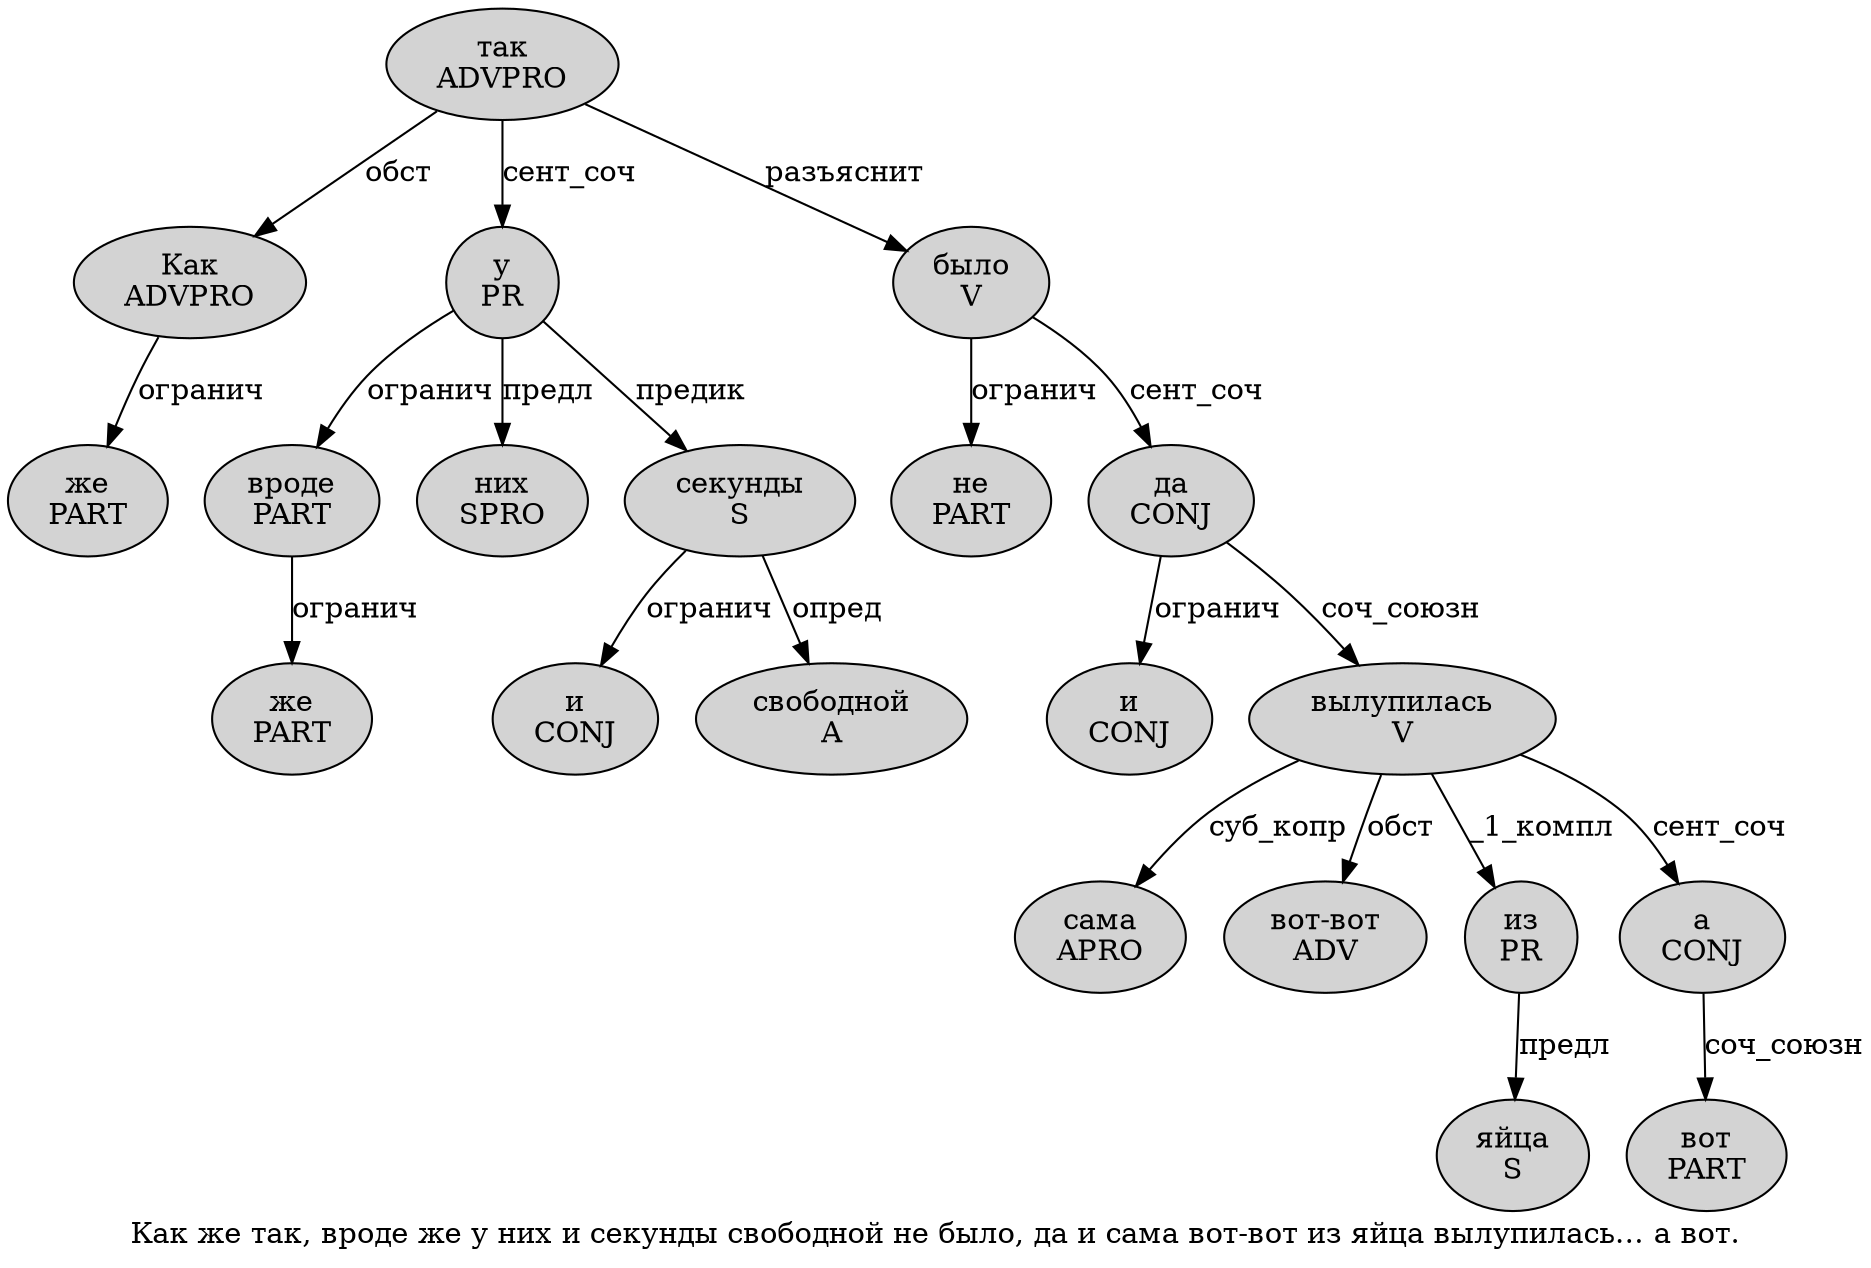 digraph SENTENCE_4911 {
	graph [label="Как же так, вроде же у них и секунды свободной не было, да и сама вот-вот из яйца вылупилась… а вот."]
	node [style=filled]
		0 [label="Как
ADVPRO" color="" fillcolor=lightgray penwidth=1 shape=ellipse]
		1 [label="же
PART" color="" fillcolor=lightgray penwidth=1 shape=ellipse]
		2 [label="так
ADVPRO" color="" fillcolor=lightgray penwidth=1 shape=ellipse]
		4 [label="вроде
PART" color="" fillcolor=lightgray penwidth=1 shape=ellipse]
		5 [label="же
PART" color="" fillcolor=lightgray penwidth=1 shape=ellipse]
		6 [label="у
PR" color="" fillcolor=lightgray penwidth=1 shape=ellipse]
		7 [label="них
SPRO" color="" fillcolor=lightgray penwidth=1 shape=ellipse]
		8 [label="и
CONJ" color="" fillcolor=lightgray penwidth=1 shape=ellipse]
		9 [label="секунды
S" color="" fillcolor=lightgray penwidth=1 shape=ellipse]
		10 [label="свободной
A" color="" fillcolor=lightgray penwidth=1 shape=ellipse]
		11 [label="не
PART" color="" fillcolor=lightgray penwidth=1 shape=ellipse]
		12 [label="было
V" color="" fillcolor=lightgray penwidth=1 shape=ellipse]
		14 [label="да
CONJ" color="" fillcolor=lightgray penwidth=1 shape=ellipse]
		15 [label="и
CONJ" color="" fillcolor=lightgray penwidth=1 shape=ellipse]
		16 [label="сама
APRO" color="" fillcolor=lightgray penwidth=1 shape=ellipse]
		17 [label="вот-вот
ADV" color="" fillcolor=lightgray penwidth=1 shape=ellipse]
		18 [label="из
PR" color="" fillcolor=lightgray penwidth=1 shape=ellipse]
		19 [label="яйца
S" color="" fillcolor=lightgray penwidth=1 shape=ellipse]
		20 [label="вылупилась
V" color="" fillcolor=lightgray penwidth=1 shape=ellipse]
		22 [label="а
CONJ" color="" fillcolor=lightgray penwidth=1 shape=ellipse]
		23 [label="вот
PART" color="" fillcolor=lightgray penwidth=1 shape=ellipse]
			2 -> 0 [label="обст"]
			2 -> 6 [label="сент_соч"]
			2 -> 12 [label="разъяснит"]
			0 -> 1 [label="огранич"]
			12 -> 11 [label="огранич"]
			12 -> 14 [label="сент_соч"]
			4 -> 5 [label="огранич"]
			6 -> 4 [label="огранич"]
			6 -> 7 [label="предл"]
			6 -> 9 [label="предик"]
			20 -> 16 [label="суб_копр"]
			20 -> 17 [label="обст"]
			20 -> 18 [label="_1_компл"]
			20 -> 22 [label="сент_соч"]
			22 -> 23 [label="соч_союзн"]
			9 -> 8 [label="огранич"]
			9 -> 10 [label="опред"]
			18 -> 19 [label="предл"]
			14 -> 15 [label="огранич"]
			14 -> 20 [label="соч_союзн"]
}